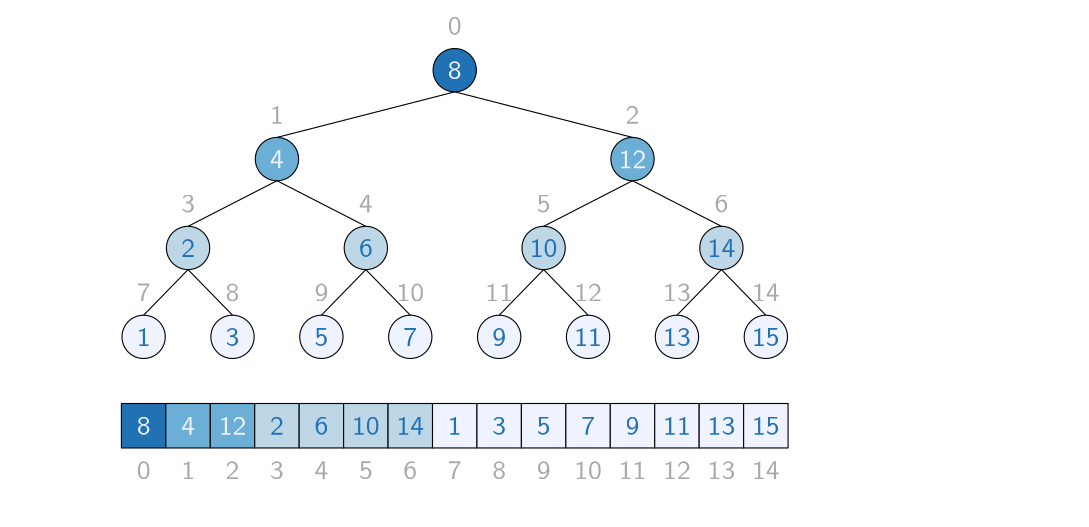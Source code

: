 <?xml version="1.0"?>
<!DOCTYPE ipe SYSTEM "ipe.dtd">
<ipe version="70005" creator="Ipe 7.1.4">
<info created="D:20150708132008" modified="D:20151118154205"/>
<preamble>\renewcommand{\familydefault}{\sfdefault}</preamble>
<ipestyle name="basic">
<symbol name="arrow/arc(spx)">
<path stroke="sym-stroke" fill="sym-stroke" pen="sym-pen">
0 0 m
-1 0.333 l
-1 -0.333 l
h
</path>
</symbol>
<symbol name="arrow/farc(spx)">
<path stroke="sym-stroke" fill="white" pen="sym-pen">
0 0 m
-1 0.333 l
-1 -0.333 l
h
</path>
</symbol>
<symbol name="mark/circle(sx)" transformations="translations">
<path fill="sym-stroke">
0.6 0 0 0.6 0 0 e
0.4 0 0 0.4 0 0 e
</path>
</symbol>
<symbol name="mark/disk(sx)" transformations="translations">
<path fill="sym-stroke">
0.6 0 0 0.6 0 0 e
</path>
</symbol>
<symbol name="mark/fdisk(sfx)" transformations="translations">
<group>
<path fill="sym-fill">
0.5 0 0 0.5 0 0 e
</path>
<path fill="sym-stroke" fillrule="eofill">
0.6 0 0 0.6 0 0 e
0.4 0 0 0.4 0 0 e
</path>
</group>
</symbol>
<symbol name="mark/box(sx)" transformations="translations">
<path fill="sym-stroke" fillrule="eofill">
-0.6 -0.6 m
0.6 -0.6 l
0.6 0.6 l
-0.6 0.6 l
h
-0.4 -0.4 m
0.4 -0.4 l
0.4 0.4 l
-0.4 0.4 l
h
</path>
</symbol>
<symbol name="mark/square(sx)" transformations="translations">
<path fill="sym-stroke">
-0.6 -0.6 m
0.6 -0.6 l
0.6 0.6 l
-0.6 0.6 l
h
</path>
</symbol>
<symbol name="mark/fsquare(sfx)" transformations="translations">
<group>
<path fill="sym-fill">
-0.5 -0.5 m
0.5 -0.5 l
0.5 0.5 l
-0.5 0.5 l
h
</path>
<path fill="sym-stroke" fillrule="eofill">
-0.6 -0.6 m
0.6 -0.6 l
0.6 0.6 l
-0.6 0.6 l
h
-0.4 -0.4 m
0.4 -0.4 l
0.4 0.4 l
-0.4 0.4 l
h
</path>
</group>
</symbol>
<symbol name="mark/cross(sx)" transformations="translations">
<group>
<path fill="sym-stroke">
-0.43 -0.57 m
0.57 0.43 l
0.43 0.57 l
-0.57 -0.43 l
h
</path>
<path fill="sym-stroke">
-0.43 0.57 m
0.57 -0.43 l
0.43 -0.57 l
-0.57 0.43 l
h
</path>
</group>
</symbol>
<symbol name="arrow/fnormal(spx)">
<path stroke="sym-stroke" fill="white" pen="sym-pen">
0 0 m
-1 0.333 l
-1 -0.333 l
h
</path>
</symbol>
<symbol name="arrow/pointed(spx)">
<path stroke="sym-stroke" fill="sym-stroke" pen="sym-pen">
0 0 m
-1 0.333 l
-0.8 0 l
-1 -0.333 l
h
</path>
</symbol>
<symbol name="arrow/fpointed(spx)">
<path stroke="sym-stroke" fill="white" pen="sym-pen">
0 0 m
-1 0.333 l
-0.8 0 l
-1 -0.333 l
h
</path>
</symbol>
<symbol name="arrow/linear(spx)">
<path stroke="sym-stroke" pen="sym-pen">
-1 0.333 m
0 0 l
-1 -0.333 l
</path>
</symbol>
<symbol name="arrow/fdouble(spx)">
<path stroke="sym-stroke" fill="white" pen="sym-pen">
0 0 m
-1 0.333 l
-1 -0.333 l
h
-1 0 m
-2 0.333 l
-2 -0.333 l
h
</path>
</symbol>
<symbol name="arrow/double(spx)">
<path stroke="sym-stroke" fill="sym-stroke" pen="sym-pen">
0 0 m
-1 0.333 l
-1 -0.333 l
h
-1 0 m
-2 0.333 l
-2 -0.333 l
h
</path>
</symbol>
<pen name="heavier" value="0.8"/>
<pen name="fat" value="1.2"/>
<pen name="ultrafat" value="2"/>
<symbolsize name="large" value="5"/>
<symbolsize name="small" value="2"/>
<symbolsize name="tiny" value="1.1"/>
<arrowsize name="large" value="10"/>
<arrowsize name="small" value="5"/>
<arrowsize name="tiny" value="3"/>
<color name="red" value="1 0 0"/>
<color name="green" value="0 1 0"/>
<color name="blue" value="0 0 1"/>
<color name="yellow" value="1 1 0"/>
<color name="orange" value="1 0.647 0"/>
<color name="gold" value="1 0.843 0"/>
<color name="purple" value="0.627 0.125 0.941"/>
<color name="gray" value="0.745"/>
<color name="brown" value="0.647 0.165 0.165"/>
<color name="navy" value="0 0 0.502"/>
<color name="pink" value="1 0.753 0.796"/>
<color name="seagreen" value="0.18 0.545 0.341"/>
<color name="turquoise" value="0.251 0.878 0.816"/>
<color name="violet" value="0.933 0.51 0.933"/>
<color name="darkblue" value="0 0 0.545"/>
<color name="darkcyan" value="0 0.545 0.545"/>
<color name="darkgray" value="0.663"/>
<color name="darkgreen" value="0 0.392 0"/>
<color name="darkmagenta" value="0.545 0 0.545"/>
<color name="darkorange" value="1 0.549 0"/>
<color name="darkred" value="0.545 0 0"/>
<color name="lightblue" value="0.678 0.847 0.902"/>
<color name="lightcyan" value="0.878 1 1"/>
<color name="lightgray" value="0.827"/>
<color name="lightgreen" value="0.565 0.933 0.565"/>
<color name="lightyellow" value="1 1 0.878"/>
<dashstyle name="dashed" value="[4] 0"/>
<dashstyle name="dotted" value="[1 3] 0"/>
<dashstyle name="dash dotted" value="[4 2 1 2] 0"/>
<dashstyle name="dash dot dotted" value="[4 2 1 2 1 2] 0"/>
<textsize name="large" value="\large"/>
<textsize name="small" value="\small"/>
<textsize name="tiny" value="\tiny"/>
<textsize name="Large" value="\Large"/>
<textsize name="LARGE" value="\LARGE"/>
<textsize name="huge" value="\huge"/>
<textsize name="Huge" value="\Huge"/>
<textsize name="footnote" value="\footnotesize"/>
<textstyle name="center" begin="\begin{center}" end="\end{center}"/>
<textstyle name="itemize" begin="\begin{itemize}" end="\end{itemize}"/>
<textstyle name="item" begin="\begin{itemize}\item{}" end="\end{itemize}"/>
<gridsize name="4 pts" value="4"/>
<gridsize name="8 pts (~3 mm)" value="8"/>
<gridsize name="16 pts (~6 mm)" value="16"/>
<gridsize name="32 pts (~12 mm)" value="32"/>
<gridsize name="10 pts (~3.5 mm)" value="10"/>
<gridsize name="20 pts (~7 mm)" value="20"/>
<gridsize name="14 pts (~5 mm)" value="14"/>
<gridsize name="28 pts (~10 mm)" value="28"/>
<gridsize name="56 pts (~20 mm)" value="56"/>
<anglesize name="90 deg" value="90"/>
<anglesize name="60 deg" value="60"/>
<anglesize name="45 deg" value="45"/>
<anglesize name="30 deg" value="30"/>
<anglesize name="22.5 deg" value="22.5"/>
<tiling name="falling" angle="-60" step="4" width="1"/>
<tiling name="rising" angle="30" step="4" width="1"/>
</ipestyle>
<ipestyle name="mycolors">
<color name="myblue0" value="0.937 0.952 1"/>
<color name="myblue1" value="0.741 0.843 0.905"/>
<color name="myblue2" value="0.419 0.682 0.839"/>
<color name="myblue3" value="0.129 0.443 0.709"/>
</ipestyle>
<page>
<layer name="alpha"/>
<layer name="beta"/>
<layer name="gamma"/>
<layer name="delta"/>
<view layers="alpha" active="alpha"/>
<view layers="alpha beta" active="beta"/>
<view layers="alpha beta gamma" active="gamma"/>
<view layers="alpha beta gamma delta" active="delta"/>
<path layer="gamma" stroke="violet" pen="ultrafat">
96 560 m
128 560
127.909 552 s
</path>
<path stroke="violet" pen="ultrafat">
127.909 552 m
144.397 567.454
160.136 552 s
</path>
<path stroke="violet" pen="ultrafat">
160.136 552 m
190.543 563.814
208.209 552 s
</path>
<path stroke="violet" pen="ultrafat">
208.209 552 m
270.63 565.527
319.881 552 s
</path>
<path stroke="violet" pen="ultrafat" arrow="normal/normal">
319.881 552 m
352.75 562.636
368.596 561.887 s
</path>
<group layer="alpha" matrix="1 0 0 1 160 32">
<use name="mark/disk(sx)" pos="80 647.793" size="normal" stroke="white"/>
<use name="mark/disk(sx)" pos="80 632.207" size="normal" stroke="white"/>
<use name="mark/disk(sx)" pos="80 647.793" size="normal" stroke="white"/>
<path stroke="black" fill="myblue3">
7.79267 0 0 7.79267 80 640 e
</path>
</group>
<group matrix="1 0 0 1 48 -64">
<use name="mark/disk(sx)" pos="80 647.793" size="normal" stroke="white"/>
<use name="mark/disk(sx)" pos="80 632.207" size="normal" stroke="white"/>
<use name="mark/disk(sx)" pos="80 647.793" size="normal" stroke="white"/>
<path stroke="black" fill="myblue0">
7.79267 0 0 7.79267 80 640 e
</path>
</group>
<group matrix="1 0 0 1 80 -64">
<use name="mark/disk(sx)" pos="80 647.793" size="normal" stroke="white"/>
<use name="mark/disk(sx)" pos="80 632.207" size="normal" stroke="white"/>
<use name="mark/disk(sx)" pos="80 647.793" size="normal" stroke="white"/>
<path stroke="black" fill="myblue0">
7.79267 0 0 7.79267 80 640 e
</path>
</group>
<group matrix="1 0 0 1 112 -64">
<use name="mark/disk(sx)" pos="80 647.793" size="normal" stroke="white"/>
<use name="mark/disk(sx)" pos="80 632.207" size="normal" stroke="white"/>
<use name="mark/disk(sx)" pos="80 647.793" size="normal" stroke="white"/>
<path stroke="black" fill="myblue0">
7.79267 0 0 7.79267 80 640 e
</path>
</group>
<group matrix="1 0 0 1 144 -64">
<use name="mark/disk(sx)" pos="80 647.793" size="normal" stroke="white"/>
<use name="mark/disk(sx)" pos="80 632.207" size="normal" stroke="white"/>
<use name="mark/disk(sx)" pos="80 647.793" size="normal" stroke="white"/>
<path stroke="black" fill="myblue0">
7.79267 0 0 7.79267 80 640 e
</path>
</group>
<group matrix="1 0 0 1 176 -64">
<use name="mark/disk(sx)" pos="80 647.793" size="normal" stroke="white"/>
<use name="mark/disk(sx)" pos="80 632.207" size="normal" stroke="white"/>
<use name="mark/disk(sx)" pos="80 647.793" size="normal" stroke="white"/>
<path stroke="black" fill="myblue0">
7.79267 0 0 7.79267 80 640 e
</path>
</group>
<group matrix="1 0 0 1 208 -64">
<use name="mark/disk(sx)" pos="80 647.793" size="normal" stroke="white"/>
<use name="mark/disk(sx)" pos="80 632.207" size="normal" stroke="white"/>
<use name="mark/disk(sx)" pos="80 647.793" size="normal" stroke="white"/>
<path stroke="black" fill="myblue0">
7.79267 0 0 7.79267 80 640 e
</path>
</group>
<group matrix="1 0 0 1 240 -64">
<use name="mark/disk(sx)" pos="80 647.793" size="normal" stroke="white"/>
<use name="mark/disk(sx)" pos="80 632.207" size="normal" stroke="white"/>
<use name="mark/disk(sx)" pos="80 647.793" size="normal" stroke="white"/>
<path stroke="black" fill="myblue0">
7.79267 0 0 7.79267 80 640 e
</path>
</group>
<group matrix="1 0 0 1 272 -64">
<use name="mark/disk(sx)" pos="80 647.793" size="normal" stroke="white"/>
<use name="mark/disk(sx)" pos="80 632.207" size="normal" stroke="white"/>
<use name="mark/disk(sx)" pos="80 647.793" size="normal" stroke="white"/>
<path stroke="black" fill="myblue0">
7.79267 0 0 7.79267 80 640 e
</path>
</group>
<group matrix="1 0 0 1 64 -32">
<use name="mark/disk(sx)" pos="80 647.793" size="normal" stroke="white"/>
<use name="mark/disk(sx)" pos="80 632.207" size="normal" stroke="white"/>
<use name="mark/disk(sx)" pos="80 647.793" size="normal" stroke="white"/>
<path stroke="black" fill="myblue1">
7.79267 0 0 7.79267 80 640 e
</path>
</group>
<group matrix="1 0 0 1 128 -32">
<use name="mark/disk(sx)" pos="80 647.793" size="normal" stroke="white"/>
<use name="mark/disk(sx)" pos="80 632.207" size="normal" stroke="white"/>
<use name="mark/disk(sx)" pos="80 647.793" size="normal" stroke="white"/>
<path stroke="black" fill="myblue1">
7.79267 0 0 7.79267 80 640 e
</path>
</group>
<group matrix="1 0 0 1 192 -32">
<use name="mark/disk(sx)" pos="80 647.793" size="normal" stroke="white"/>
<use name="mark/disk(sx)" pos="80 632.207" size="normal" stroke="white"/>
<use name="mark/disk(sx)" pos="80 647.793" size="normal" stroke="white"/>
<path stroke="black" fill="myblue1">
7.79267 0 0 7.79267 80 640 e
</path>
</group>
<group matrix="1 0 0 1 256 -32">
<use name="mark/disk(sx)" pos="80 647.793" size="normal" stroke="white"/>
<use name="mark/disk(sx)" pos="80 632.207" size="normal" stroke="white"/>
<use name="mark/disk(sx)" pos="80 647.793" size="normal" stroke="white"/>
<path stroke="black" fill="myblue1">
7.79267 0 0 7.79267 80 640 e
</path>
</group>
<group matrix="1 0 0 1 96 0">
<use name="mark/disk(sx)" pos="80 647.793" size="normal" stroke="white"/>
<use name="mark/disk(sx)" pos="80 632.207" size="normal" stroke="white"/>
<use name="mark/disk(sx)" pos="80 647.793" size="normal" stroke="white"/>
<path stroke="black" fill="myblue2">
7.79267 0 0 7.79267 80 640 e
</path>
</group>
<group matrix="1 0 0 1 224 0">
<use name="mark/disk(sx)" pos="80 647.793" size="normal" stroke="white"/>
<use name="mark/disk(sx)" pos="80 632.207" size="normal" stroke="white"/>
<use name="mark/disk(sx)" pos="80 647.793" size="normal" stroke="white"/>
<path stroke="black" fill="myblue2">
7.79267 0 0 7.79267 80 640 e
</path>
</group>
<path stroke="black">
240 664.207 m
176 647.793 l
</path>
<path stroke="black">
240 664.207 m
304 647.793 l
</path>
<path stroke="black">
176 632.207 m
144 615.793 l
</path>
<path stroke="black">
176 632.207 m
208 615.793 l
</path>
<path stroke="black">
144 600.207 m
128 583.793 l
</path>
<path stroke="black">
144 600.207 m
160 583.793 l
</path>
<path stroke="black">
304 632.207 m
272 615.793 l
</path>
<path stroke="black">
304 632.207 m
336 615.793 l
</path>
<path stroke="black">
272 600.207 m
256 583.793 l
</path>
<path stroke="black">
272 600.207 m
288 583.793 l
</path>
<path stroke="black">
336 600.207 m
320 583.793 l
</path>
<path stroke="black">
336 600.207 m
352 583.793 l
</path>
<path stroke="black">
208 600.207 m
192 583.793 l
</path>
<path stroke="black">
208 600.207 m
224 583.793 l
</path>
<path matrix="1 0 0 1 -8 8" stroke="black" fill="myblue3">
128 544 m
128 528 l
144 528 l
144 544 l
h
</path>
<text matrix="1 0 0 1 48 -96" transformations="translations" pos="80 640" stroke="myblue0" type="label" width="4.981" height="6.531" depth="0" halign="center" valign="center">8</text>
<path matrix="1 0 0 1 8 8" stroke="black" fill="myblue2">
128 544 m
128 528 l
144 528 l
144 544 l
h
</path>
<text matrix="1 0 0 1 64 -96" transformations="translations" pos="80 640" stroke="myblue0" type="label" width="4.981" height="6.531" depth="0" halign="center" valign="center">4</text>
<path matrix="1 0 0 1 24 8" stroke="black" fill="myblue2">
128 544 m
128 528 l
144 528 l
144 544 l
h
</path>
<text matrix="1 0 0 1 80 -96" transformations="translations" pos="80 640" stroke="myblue0" type="label" width="9.963" height="6.531" depth="0" halign="center" valign="center">12</text>
<path matrix="1 0 0 1 40 8" stroke="black" fill="myblue1">
128 544 m
128 528 l
144 528 l
144 544 l
h
</path>
<text matrix="1 0 0 1 96 -96" transformations="translations" pos="80 640" stroke="myblue3" type="label" width="4.981" height="6.531" depth="0" halign="center" valign="center">2</text>
<path matrix="1 0 0 1 56 8" stroke="black" fill="myblue1">
128 544 m
128 528 l
144 528 l
144 544 l
h
</path>
<text matrix="1 0 0 1 112 -96" transformations="translations" pos="80 640" stroke="myblue3" type="label" width="4.981" height="6.531" depth="0" halign="center" valign="center">6</text>
<path matrix="1 0 0 1 72 8" stroke="black" fill="myblue1">
128 544 m
128 528 l
144 528 l
144 544 l
h
</path>
<text matrix="1 0 0 1 128 -96" transformations="translations" pos="80 640" stroke="myblue3" type="label" width="9.963" height="6.531" depth="0" halign="center" valign="center">10</text>
<path matrix="1 0 0 1 88 8" stroke="black" fill="myblue1">
128 544 m
128 528 l
144 528 l
144 544 l
h
</path>
<text matrix="1 0 0 1 144 -96" transformations="translations" pos="80 640" stroke="myblue3" type="label" width="9.963" height="6.531" depth="0" halign="center" valign="center">14</text>
<path matrix="1 0 0 1 104 8" stroke="black" fill="myblue0">
128 544 m
128 528 l
144 528 l
144 544 l
h
</path>
<text matrix="1 0 0 1 160 -96" transformations="translations" pos="80 640" stroke="myblue3" type="label" width="4.981" height="6.531" depth="0" halign="center" valign="center">1</text>
<path matrix="1 0 0 1 120 8" stroke="black" fill="myblue0">
128 544 m
128 528 l
144 528 l
144 544 l
h
</path>
<text matrix="1 0 0 1 176 -96" transformations="translations" pos="80 640" stroke="myblue3" type="label" width="4.981" height="6.531" depth="0" halign="center" valign="center">3</text>
<path matrix="1 0 0 1 136 8" stroke="black" fill="myblue0">
128 544 m
128 528 l
144 528 l
144 544 l
h
</path>
<text matrix="1 0 0 1 192 -96" transformations="translations" pos="80 640" stroke="myblue3" type="label" width="4.981" height="6.531" depth="0" halign="center" valign="center">5</text>
<path matrix="1 0 0 1 152 8" stroke="black" fill="myblue0">
128 544 m
128 528 l
144 528 l
144 544 l
h
</path>
<text matrix="1 0 0 1 208 -96" transformations="translations" pos="80 640" stroke="myblue3" type="label" width="4.981" height="6.531" depth="0" halign="center" valign="center">7</text>
<path matrix="1 0 0 1 168 8" stroke="black" fill="myblue0">
128 544 m
128 528 l
144 528 l
144 544 l
h
</path>
<text matrix="1 0 0 1 224 -96" transformations="translations" pos="80 640" stroke="myblue3" type="label" width="4.981" height="6.531" depth="0" halign="center" valign="center">9</text>
<path matrix="1 0 0 1 184 8" stroke="black" fill="myblue0">
128 544 m
128 528 l
144 528 l
144 544 l
h
</path>
<text matrix="1 0 0 1 240 -96" transformations="translations" pos="80 640" stroke="myblue3" type="label" width="9.963" height="6.531" depth="0" halign="center" valign="center">11</text>
<path matrix="1 0 0 1 200 8" stroke="black" fill="myblue0">
128 544 m
128 528 l
144 528 l
144 544 l
h
</path>
<text matrix="1 0 0 1 256 -96" transformations="translations" pos="80 640" stroke="myblue3" type="label" width="9.963" height="6.531" depth="0" halign="center" valign="center">13</text>
<path matrix="1 0 0 1 216 8" stroke="black" fill="myblue0">
128 544 m
128 528 l
144 528 l
144 544 l
h
</path>
<text matrix="1 0 0 1 272 -96" transformations="translations" pos="80 640" stroke="myblue3" type="label" width="9.963" height="6.531" depth="0" halign="center" valign="center">15</text>
<text matrix="1 0 0 1 48 -64" transformations="translations" pos="80 640" stroke="myblue3" type="label" width="4.981" height="6.531" depth="0" halign="center" valign="center">1</text>
<text matrix="1 0 0 1 80 -64" transformations="translations" pos="80 640" stroke="myblue3" type="label" width="4.981" height="6.531" depth="0" halign="center" valign="center">3</text>
<text matrix="1 0 0 1 112 -64" transformations="translations" pos="80 640" stroke="myblue3" type="label" width="4.981" height="6.531" depth="0" halign="center" valign="center">5</text>
<text matrix="1 0 0 1 144 -64" transformations="translations" pos="80 640" stroke="myblue3" type="label" width="4.981" height="6.531" depth="0" halign="center" valign="center">7</text>
<text matrix="1 0 0 1 176 -64" transformations="translations" pos="80 640" stroke="myblue3" type="label" width="4.981" height="6.531" depth="0" halign="center" valign="center">9</text>
<text matrix="1 0 0 1 208 -64" transformations="translations" pos="80 640" stroke="myblue3" type="label" width="9.963" height="6.531" depth="0" halign="center" valign="center">11</text>
<text matrix="1 0 0 1 240 -64" transformations="translations" pos="80 640" stroke="myblue3" type="label" width="9.963" height="6.531" depth="0" halign="center" valign="center">13</text>
<text matrix="1 0 0 1 272 -64" transformations="translations" pos="80 640" stroke="myblue3" type="label" width="9.963" height="6.531" depth="0" halign="center" valign="center">15</text>
<text matrix="1 0 0 1 64 -32" transformations="translations" pos="80 640" stroke="myblue3" type="label" width="4.981" height="6.531" depth="0" halign="center" valign="center">2</text>
<text matrix="1 0 0 1 128 -32" transformations="translations" pos="80 640" stroke="myblue3" type="label" width="4.981" height="6.531" depth="0" halign="center" valign="center">6</text>
<text matrix="1 0 0 1 192 -32" transformations="translations" pos="80 640" stroke="myblue3" type="label" width="9.963" height="6.531" depth="0" halign="center" valign="center">10</text>
<text matrix="1 0 0 1 256 -32" transformations="translations" pos="80 640" stroke="myblue3" type="label" width="9.963" height="6.531" depth="0" halign="center" valign="center">14</text>
<text matrix="1 0 0 1 96 0" transformations="translations" pos="80 640" stroke="myblue0" type="label" width="4.981" height="6.531" depth="0" halign="center" valign="center">4</text>
<text matrix="1 0 0 1 224 0" transformations="translations" pos="80 640" stroke="myblue0" type="label" width="9.963" height="6.531" depth="0" halign="center" valign="center">12</text>
<text matrix="1 0 0 1 160 32" transformations="translations" pos="80 640" stroke="myblue0" type="label" width="4.981" height="6.531" depth="0" halign="center" valign="center">8</text>
<text transformations="translations" pos="128 528" stroke="darkgray" type="label" width="4.981" height="6.531" depth="0" halign="center" valign="center">0</text>
<text matrix="1 0 0 1 16 0" transformations="translations" pos="128 528" stroke="darkgray" type="label" width="4.981" height="6.531" depth="0" halign="center" valign="center">1</text>
<text matrix="1 0 0 1 32 0" transformations="translations" pos="128 528" stroke="darkgray" type="label" width="4.981" height="6.531" depth="0" halign="center" valign="center">2</text>
<text matrix="1 0 0 1 48 0" transformations="translations" pos="128 528" stroke="darkgray" type="label" width="4.981" height="6.531" depth="0" halign="center" valign="center">3</text>
<text matrix="1 0 0 1 64 0" transformations="translations" pos="128 528" stroke="darkgray" type="label" width="4.981" height="6.531" depth="0" halign="center" valign="center">4</text>
<text matrix="1 0 0 1 80 0" transformations="translations" pos="128 528" stroke="darkgray" type="label" width="4.981" height="6.531" depth="0" halign="center" valign="center">5</text>
<text matrix="1 0 0 1 96 0" transformations="translations" pos="128 528" stroke="darkgray" type="label" width="4.981" height="6.531" depth="0" halign="center" valign="center">6</text>
<text matrix="1 0 0 1 112 0" transformations="translations" pos="128 528" stroke="darkgray" type="label" width="4.981" height="6.531" depth="0" halign="center" valign="center">7</text>
<text matrix="1 0 0 1 128 0" transformations="translations" pos="128 528" stroke="darkgray" type="label" width="4.981" height="6.531" depth="0" halign="center" valign="center">8</text>
<text matrix="1 0 0 1 144 0" transformations="translations" pos="128 528" stroke="darkgray" type="label" width="4.981" height="6.531" depth="0" halign="center" valign="center">9</text>
<text matrix="1 0 0 1 160 0" transformations="translations" pos="128 528" stroke="darkgray" type="label" width="9.963" height="6.531" depth="0" halign="center" valign="center">10</text>
<text matrix="1 0 0 1 176 0" transformations="translations" pos="128 528" stroke="darkgray" type="label" width="9.963" height="6.531" depth="0" halign="center" valign="center">11</text>
<text matrix="1 0 0 1 192 0" transformations="translations" pos="128 528" stroke="darkgray" type="label" width="9.963" height="6.531" depth="0" halign="center" valign="center">12</text>
<text matrix="1 0 0 1 208 0" transformations="translations" pos="128 528" stroke="darkgray" type="label" width="9.963" height="6.531" depth="0" halign="center" valign="center">13</text>
<text matrix="1 0 0 1 224 0" transformations="translations" pos="128 528" stroke="darkgray" type="label" width="9.963" height="6.531" depth="0" halign="center" valign="center">14</text>
<text matrix="1 0 0 1 112 160" transformations="translations" pos="128 528" stroke="darkgray" type="label" width="4.981" height="6.531" depth="0" halign="center" valign="center">0</text>
<text matrix="1 0 0 1 48 128" transformations="translations" pos="128 528" stroke="darkgray" type="label" width="4.981" height="6.531" depth="0" halign="center" valign="center">1</text>
<text matrix="1 0 0 1 176 128" transformations="translations" pos="128 528" stroke="darkgray" type="label" width="4.981" height="6.531" depth="0" halign="center" valign="center">2</text>
<text matrix="1 0 0 1 16 96" transformations="translations" pos="128 528" stroke="darkgray" type="label" width="4.981" height="6.531" depth="0" halign="center" valign="center">3</text>
<text matrix="1 0 0 1 80 96" transformations="translations" pos="128 528" stroke="darkgray" type="label" width="4.981" height="6.531" depth="0" halign="center" valign="center">4</text>
<text matrix="1 0 0 1 144 96" transformations="translations" pos="128 528" stroke="darkgray" type="label" width="4.981" height="6.531" depth="0" halign="center" valign="center">5</text>
<text matrix="1 0 0 1 208 96" transformations="translations" pos="128 528" stroke="darkgray" type="label" width="4.981" height="6.531" depth="0" halign="center" valign="center">6</text>
<text matrix="1 0 0 1 0 64" transformations="translations" pos="128 528" stroke="darkgray" type="label" width="4.981" height="6.531" depth="0" halign="center" valign="center">7</text>
<text matrix="1 0 0 1 32 64" transformations="translations" pos="128 528" stroke="darkgray" type="label" width="4.981" height="6.531" depth="0" halign="center" valign="center">8</text>
<text matrix="1 0 0 1 64 64" transformations="translations" pos="128 528" stroke="darkgray" type="label" width="4.981" height="6.531" depth="0" halign="center" valign="center">9</text>
<text matrix="1 0 0 1 96 64" transformations="translations" pos="128 528" stroke="darkgray" type="label" width="9.963" height="6.531" depth="0" halign="center" valign="center">10</text>
<text matrix="1 0 0 1 128 64" transformations="translations" pos="128 528" stroke="darkgray" type="label" width="9.963" height="6.531" depth="0" halign="center" valign="center">11</text>
<text matrix="1 0 0 1 160 64" transformations="translations" pos="128 528" stroke="darkgray" type="label" width="9.963" height="6.531" depth="0" halign="center" valign="center">12</text>
<text matrix="1 0 0 1 192 64" transformations="translations" pos="128 528" stroke="darkgray" type="label" width="9.963" height="6.531" depth="0" halign="center" valign="center">13</text>
<text matrix="1 0 0 1 224 64" transformations="translations" pos="128 528" stroke="darkgray" type="label" width="9.963" height="6.531" depth="0" halign="center" valign="center">14</text>
<path layer="beta" stroke="violet" pen="ultrafat" arrow="arc/small">
240 688 m
240 664.207 l
304 647.793 l
304 632.207 l
272 615.793 l
272 600.207 l
288 583.793 l
288 568.207 l
294.827 561.887 l
</path>
<text matrix="1 0 0 1 160 53" transformations="translations" pos="80 640" stroke="violet" type="label" width="17.711" height="6.531" depth="0" halign="center" valign="center">11.5</text>
<text layer="gamma" matrix="1 0 0 1 6.15237 -80.1474" transformations="translations" pos="80 640" stroke="violet" type="label" width="17.711" height="6.531" depth="0" halign="center" valign="center">11.5</text>
<path stroke="violet" pen="ultrafat">
120 552 m
120 536 l
136 536 l
136 552 l
h
</path>
<path stroke="violet" pen="ultrafat">
152 552 m
152 536 l
168 536 l
168 552 l
h
</path>
<path stroke="violet" pen="ultrafat">
200 552 m
200 536 l
216 536 l
216 552 l
h
</path>
<path stroke="violet" pen="ultrafat">
312 552 m
312 536 l
328 536 l
328 552 l
h
</path>
<text layer="delta" matrix="1 0 0 1 0 -16" transformations="translations" pos="128 528" stroke="darkgray" type="label" width="4.981" height="6.531" depth="0" halign="center" valign="center">1</text>
<text matrix="1 0 0 1 16 -16" transformations="translations" pos="128 528" stroke="darkgray" type="label" width="4.981" height="6.531" depth="0" halign="center" valign="center">2</text>
<text matrix="1 0 0 1 32 -16" transformations="translations" pos="128 528" stroke="darkgray" type="label" width="4.981" height="6.531" depth="0" halign="center" valign="center">3</text>
<text matrix="1 0 0 1 48 -16" transformations="translations" pos="128 528" stroke="darkgray" type="label" width="4.981" height="6.531" depth="0" halign="center" valign="center">4</text>
<text matrix="1 0 0 1 64 -16" transformations="translations" pos="128 528" stroke="darkgray" type="label" width="4.981" height="6.531" depth="0" halign="center" valign="center">5</text>
<text matrix="1 0 0 1 80 -16" transformations="translations" pos="128 528" stroke="darkgray" type="label" width="4.981" height="6.531" depth="0" halign="center" valign="center">6</text>
<text matrix="1 0 0 1 96 -16" transformations="translations" pos="128 528" stroke="darkgray" type="label" width="4.981" height="6.531" depth="0" halign="center" valign="center">7</text>
<text matrix="1 0 0 1 112 -16" transformations="translations" pos="128 528" stroke="darkgray" type="label" width="4.981" height="6.531" depth="0" halign="center" valign="center">8</text>
<text matrix="1 0 0 1 128 -16" transformations="translations" pos="128 528" stroke="darkgray" type="label" width="4.981" height="6.531" depth="0" halign="center" valign="center">9</text>
<text matrix="1 0 0 1 144 -16" transformations="translations" pos="128 528" stroke="darkgray" type="label" width="9.963" height="6.531" depth="0" halign="center" valign="center">10</text>
<text matrix="1 0 0 1 160 -16" transformations="translations" pos="128 528" stroke="darkgray" type="label" width="9.963" height="6.531" depth="0" halign="center" valign="center">11</text>
<text matrix="1 0 0 1 176 -16" transformations="translations" pos="128 528" stroke="darkgray" type="label" width="9.963" height="6.531" depth="0" halign="center" valign="center">12</text>
<text matrix="1 0 0 1 192 -16" transformations="translations" pos="128 528" stroke="darkgray" type="label" width="9.963" height="6.531" depth="0" halign="center" valign="center">13</text>
<text matrix="1 0 0 1 208 -16" transformations="translations" pos="128 528" stroke="darkgray" type="label" width="9.963" height="6.531" depth="0" halign="center" valign="center">14</text>
<text matrix="1 0 0 1 224 -16" transformations="translations" pos="128 528" stroke="darkgray" type="label" width="9.963" height="6.531" depth="0" halign="center" valign="center">15</text>
<text matrix="1 0 0 1 307 -138" transformations="translations" pos="64 704" stroke="black" type="minipage" width="96" height="18.112" depth="13.16" valign="top">26 \\
$26+1=\mathtt{{\color{gray}1}1011}$\\
$\mathtt{110-1}=\mathtt{10}$</text>
</page>
</ipe>
